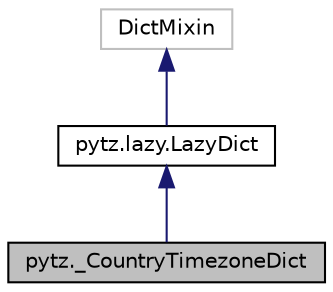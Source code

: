 digraph "pytz._CountryTimezoneDict"
{
 // LATEX_PDF_SIZE
  edge [fontname="Helvetica",fontsize="10",labelfontname="Helvetica",labelfontsize="10"];
  node [fontname="Helvetica",fontsize="10",shape=record];
  Node1 [label="pytz._CountryTimezoneDict",height=0.2,width=0.4,color="black", fillcolor="grey75", style="filled", fontcolor="black",tooltip=" "];
  Node2 -> Node1 [dir="back",color="midnightblue",fontsize="10",style="solid",fontname="Helvetica"];
  Node2 [label="pytz.lazy.LazyDict",height=0.2,width=0.4,color="black", fillcolor="white", style="filled",URL="$classpytz_1_1lazy_1_1_lazy_dict.html",tooltip=" "];
  Node3 -> Node2 [dir="back",color="midnightblue",fontsize="10",style="solid",fontname="Helvetica"];
  Node3 [label="DictMixin",height=0.2,width=0.4,color="grey75", fillcolor="white", style="filled",tooltip=" "];
}

